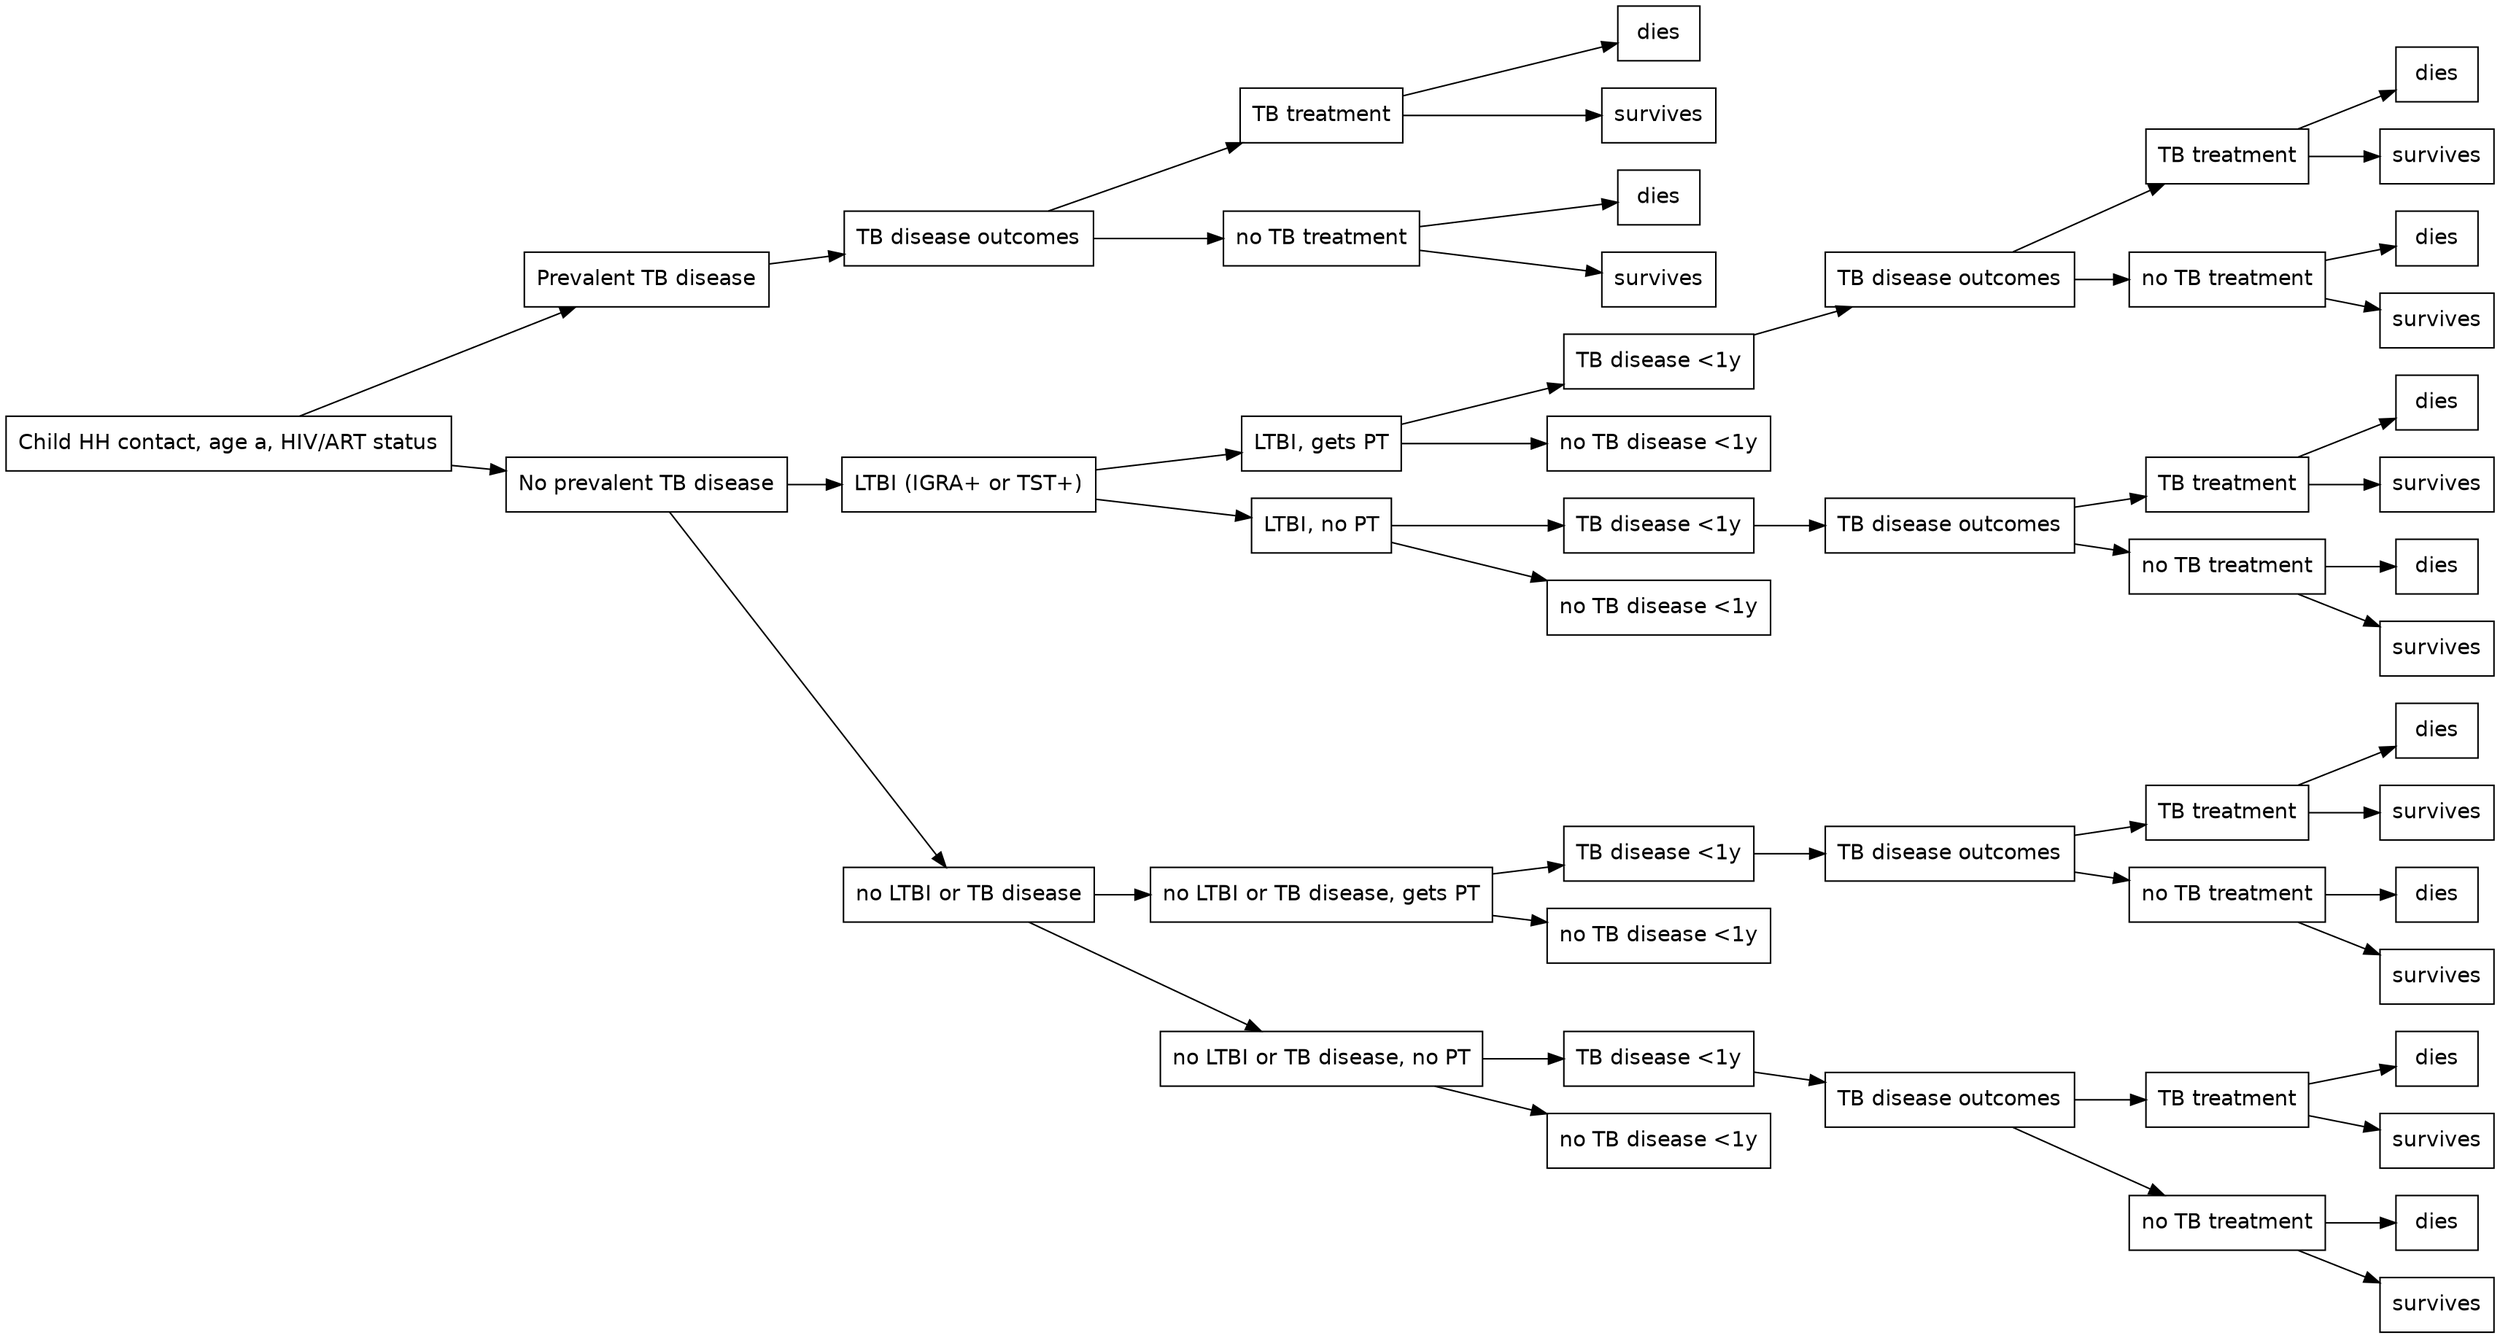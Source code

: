 digraph {

graph [layout = "dot",
       rankdir = "LR"]


  "1" [label = "Child HH contact, age a, HIV/ART status", fontname = "helvetica", shape = "box", fillcolor = "#FFFFFF", fontcolor = "#000000"] 
  "2" [label = "Prevalent TB disease", fontname = "helvetica", shape = "box", fillcolor = "#FFFFFF", fontcolor = "#000000"] 
  "3" [label = "TB disease outcomes", fontname = "helvetica", shape = "box", fillcolor = "#FFFFFF", fontcolor = "#000000"] 
  "4" [label = "TB treatment", fontname = "helvetica", shape = "box", fillcolor = "#FFFFFF", fontcolor = "#000000"] 
  "5" [label = "dies", fontname = "helvetica", shape = "box", fillcolor = "#FFFFFF", fontcolor = "#000000"] 
  "6" [label = "survives", fontname = "helvetica", shape = "box", fillcolor = "#FFFFFF", fontcolor = "#000000"] 
  "7" [label = "no TB treatment", fontname = "helvetica", shape = "box", fillcolor = "#FFFFFF", fontcolor = "#000000"] 
  "8" [label = "dies", fontname = "helvetica", shape = "box", fillcolor = "#FFFFFF", fontcolor = "#000000"] 
  "9" [label = "survives", fontname = "helvetica", shape = "box", fillcolor = "#FFFFFF", fontcolor = "#000000"] 
  "10" [label = "No prevalent TB disease", fontname = "helvetica", shape = "box", fillcolor = "#FFFFFF", fontcolor = "#000000"] 
  "11" [label = "LTBI (IGRA+ or TST+)", fontname = "helvetica", shape = "box", fillcolor = "#FFFFFF", fontcolor = "#000000"] 
  "12" [label = "LTBI, gets PT", fontname = "helvetica", shape = "box", fillcolor = "#FFFFFF", fontcolor = "#000000"] 
  "13" [label = "TB disease <1y", fontname = "helvetica", shape = "box", fillcolor = "#FFFFFF", fontcolor = "#000000"] 
  "14" [label = "TB disease outcomes", fontname = "helvetica", shape = "box", fillcolor = "#FFFFFF", fontcolor = "#000000"] 
  "15" [label = "TB treatment", fontname = "helvetica", shape = "box", fillcolor = "#FFFFFF", fontcolor = "#000000"] 
  "16" [label = "dies", fontname = "helvetica", shape = "box", fillcolor = "#FFFFFF", fontcolor = "#000000"] 
  "17" [label = "survives", fontname = "helvetica", shape = "box", fillcolor = "#FFFFFF", fontcolor = "#000000"] 
  "18" [label = "no TB treatment", fontname = "helvetica", shape = "box", fillcolor = "#FFFFFF", fontcolor = "#000000"] 
  "19" [label = "dies", fontname = "helvetica", shape = "box", fillcolor = "#FFFFFF", fontcolor = "#000000"] 
  "20" [label = "survives", fontname = "helvetica", shape = "box", fillcolor = "#FFFFFF", fontcolor = "#000000"] 
  "21" [label = "no TB disease <1y", fontname = "helvetica", shape = "box", fillcolor = "#FFFFFF", fontcolor = "#000000"] 
  "22" [label = "LTBI, no PT", fontname = "helvetica", shape = "box", fillcolor = "#FFFFFF", fontcolor = "#000000"] 
  "23" [label = "TB disease <1y", fontname = "helvetica", shape = "box", fillcolor = "#FFFFFF", fontcolor = "#000000"] 
  "24" [label = "TB disease outcomes", fontname = "helvetica", shape = "box", fillcolor = "#FFFFFF", fontcolor = "#000000"] 
  "25" [label = "TB treatment", fontname = "helvetica", shape = "box", fillcolor = "#FFFFFF", fontcolor = "#000000"] 
  "26" [label = "dies", fontname = "helvetica", shape = "box", fillcolor = "#FFFFFF", fontcolor = "#000000"] 
  "27" [label = "survives", fontname = "helvetica", shape = "box", fillcolor = "#FFFFFF", fontcolor = "#000000"] 
  "28" [label = "no TB treatment", fontname = "helvetica", shape = "box", fillcolor = "#FFFFFF", fontcolor = "#000000"] 
  "29" [label = "dies", fontname = "helvetica", shape = "box", fillcolor = "#FFFFFF", fontcolor = "#000000"] 
  "30" [label = "survives", fontname = "helvetica", shape = "box", fillcolor = "#FFFFFF", fontcolor = "#000000"] 
  "31" [label = "no TB disease <1y", fontname = "helvetica", shape = "box", fillcolor = "#FFFFFF", fontcolor = "#000000"] 
  "32" [label = "no LTBI or TB disease", fontname = "helvetica", shape = "box", fillcolor = "#FFFFFF", fontcolor = "#000000"] 
  "33" [label = "no LTBI or TB disease, gets PT", fontname = "helvetica", shape = "box", fillcolor = "#FFFFFF", fontcolor = "#000000"] 
  "34" [label = "TB disease <1y", fontname = "helvetica", shape = "box", fillcolor = "#FFFFFF", fontcolor = "#000000"] 
  "35" [label = "TB disease outcomes", fontname = "helvetica", shape = "box", fillcolor = "#FFFFFF", fontcolor = "#000000"] 
  "36" [label = "TB treatment", fontname = "helvetica", shape = "box", fillcolor = "#FFFFFF", fontcolor = "#000000"] 
  "37" [label = "dies", fontname = "helvetica", shape = "box", fillcolor = "#FFFFFF", fontcolor = "#000000"] 
  "38" [label = "survives", fontname = "helvetica", shape = "box", fillcolor = "#FFFFFF", fontcolor = "#000000"] 
  "39" [label = "no TB treatment", fontname = "helvetica", shape = "box", fillcolor = "#FFFFFF", fontcolor = "#000000"] 
  "40" [label = "dies", fontname = "helvetica", shape = "box", fillcolor = "#FFFFFF", fontcolor = "#000000"] 
  "41" [label = "survives", fontname = "helvetica", shape = "box", fillcolor = "#FFFFFF", fontcolor = "#000000"] 
  "42" [label = "no TB disease <1y", fontname = "helvetica", shape = "box", fillcolor = "#FFFFFF", fontcolor = "#000000"] 
  "43" [label = "no LTBI or TB disease, no PT", fontname = "helvetica", shape = "box", fillcolor = "#FFFFFF", fontcolor = "#000000"] 
  "44" [label = "TB disease <1y", fontname = "helvetica", shape = "box", fillcolor = "#FFFFFF", fontcolor = "#000000"] 
  "45" [label = "TB disease outcomes", fontname = "helvetica", shape = "box", fillcolor = "#FFFFFF", fontcolor = "#000000"] 
  "46" [label = "TB treatment", fontname = "helvetica", shape = "box", fillcolor = "#FFFFFF", fontcolor = "#000000"] 
  "47" [label = "dies", fontname = "helvetica", shape = "box", fillcolor = "#FFFFFF", fontcolor = "#000000"] 
  "48" [label = "survives", fontname = "helvetica", shape = "box", fillcolor = "#FFFFFF", fontcolor = "#000000"] 
  "49" [label = "no TB treatment", fontname = "helvetica", shape = "box", fillcolor = "#FFFFFF", fontcolor = "#000000"] 
  "50" [label = "dies", fontname = "helvetica", shape = "box", fillcolor = "#FFFFFF", fontcolor = "#000000"] 
  "51" [label = "survives", fontname = "helvetica", shape = "box", fillcolor = "#FFFFFF", fontcolor = "#000000"] 
  "52" [label = "no TB disease <1y", fontname = "helvetica", shape = "box", fillcolor = "#FFFFFF", fontcolor = "#000000"] 
"1"->"2" [id = "1", fontname = "helvetica", fontname = "helvetica"] 
"1"->"10" [id = "2", fontname = "helvetica", fontname = "helvetica"] 
"2"->"3" [id = "3", fontname = "helvetica", fontname = "helvetica"] 
"10"->"11" [id = "4", fontname = "helvetica", fontname = "helvetica"] 
"10"->"32" [id = "5", fontname = "helvetica", fontname = "helvetica"] 
"3"->"4" [id = "6", fontname = "helvetica", fontname = "helvetica"] 
"3"->"7" [id = "7", fontname = "helvetica", fontname = "helvetica"] 
"11"->"12" [id = "8", fontname = "helvetica", fontname = "helvetica"] 
"11"->"22" [id = "9", fontname = "helvetica", fontname = "helvetica"] 
"32"->"33" [id = "10", fontname = "helvetica", fontname = "helvetica"] 
"32"->"43" [id = "11", fontname = "helvetica", fontname = "helvetica"] 
"4"->"5" [id = "12", fontname = "helvetica", fontname = "helvetica"] 
"4"->"6" [id = "13", fontname = "helvetica", fontname = "helvetica"] 
"7"->"8" [id = "14", fontname = "helvetica", fontname = "helvetica"] 
"7"->"9" [id = "15", fontname = "helvetica", fontname = "helvetica"] 
"12"->"13" [id = "16", fontname = "helvetica", fontname = "helvetica"] 
"12"->"21" [id = "17", fontname = "helvetica", fontname = "helvetica"] 
"22"->"23" [id = "18", fontname = "helvetica", fontname = "helvetica"] 
"22"->"31" [id = "19", fontname = "helvetica", fontname = "helvetica"] 
"33"->"34" [id = "20", fontname = "helvetica", fontname = "helvetica"] 
"33"->"42" [id = "21", fontname = "helvetica", fontname = "helvetica"] 
"43"->"44" [id = "22", fontname = "helvetica", fontname = "helvetica"] 
"43"->"52" [id = "23", fontname = "helvetica", fontname = "helvetica"] 
"13"->"14" [id = "24", fontname = "helvetica", fontname = "helvetica"] 
"23"->"24" [id = "25", fontname = "helvetica", fontname = "helvetica"] 
"34"->"35" [id = "26", fontname = "helvetica", fontname = "helvetica"] 
"44"->"45" [id = "27", fontname = "helvetica", fontname = "helvetica"] 
"14"->"15" [id = "28", fontname = "helvetica", fontname = "helvetica"] 
"14"->"18" [id = "29", fontname = "helvetica", fontname = "helvetica"] 
"24"->"25" [id = "30", fontname = "helvetica", fontname = "helvetica"] 
"24"->"28" [id = "31", fontname = "helvetica", fontname = "helvetica"] 
"35"->"36" [id = "32", fontname = "helvetica", fontname = "helvetica"] 
"35"->"39" [id = "33", fontname = "helvetica", fontname = "helvetica"] 
"45"->"46" [id = "34", fontname = "helvetica", fontname = "helvetica"] 
"45"->"49" [id = "35", fontname = "helvetica", fontname = "helvetica"] 
"15"->"16" [id = "36", fontname = "helvetica", fontname = "helvetica"] 
"15"->"17" [id = "37", fontname = "helvetica", fontname = "helvetica"] 
"18"->"19" [id = "38", fontname = "helvetica", fontname = "helvetica"] 
"18"->"20" [id = "39", fontname = "helvetica", fontname = "helvetica"] 
"25"->"26" [id = "40", fontname = "helvetica", fontname = "helvetica"] 
"25"->"27" [id = "41", fontname = "helvetica", fontname = "helvetica"] 
"28"->"29" [id = "42", fontname = "helvetica", fontname = "helvetica"] 
"28"->"30" [id = "43", fontname = "helvetica", fontname = "helvetica"] 
"36"->"37" [id = "44", fontname = "helvetica", fontname = "helvetica"] 
"36"->"38" [id = "45", fontname = "helvetica", fontname = "helvetica"] 
"39"->"40" [id = "46", fontname = "helvetica", fontname = "helvetica"] 
"39"->"41" [id = "47", fontname = "helvetica", fontname = "helvetica"] 
"46"->"47" [id = "48", fontname = "helvetica", fontname = "helvetica"] 
"46"->"48" [id = "49", fontname = "helvetica", fontname = "helvetica"] 
"49"->"50" [id = "50", fontname = "helvetica", fontname = "helvetica"] 
"49"->"51" [id = "51", fontname = "helvetica", fontname = "helvetica"] 
}